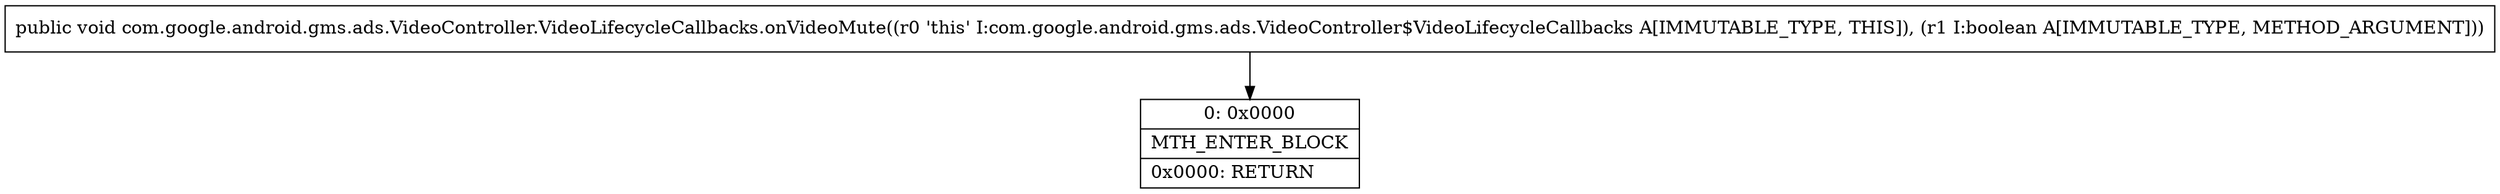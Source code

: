 digraph "CFG forcom.google.android.gms.ads.VideoController.VideoLifecycleCallbacks.onVideoMute(Z)V" {
Node_0 [shape=record,label="{0\:\ 0x0000|MTH_ENTER_BLOCK\l|0x0000: RETURN   \l}"];
MethodNode[shape=record,label="{public void com.google.android.gms.ads.VideoController.VideoLifecycleCallbacks.onVideoMute((r0 'this' I:com.google.android.gms.ads.VideoController$VideoLifecycleCallbacks A[IMMUTABLE_TYPE, THIS]), (r1 I:boolean A[IMMUTABLE_TYPE, METHOD_ARGUMENT])) }"];
MethodNode -> Node_0;
}

